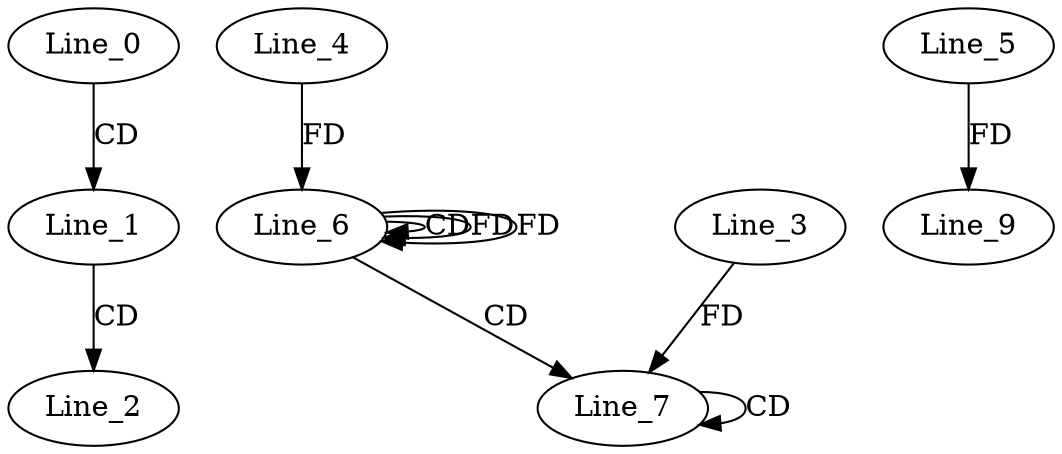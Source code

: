 digraph G {
  Line_0;
  Line_1;
  Line_2;
  Line_4;
  Line_6;
  Line_6;
  Line_6;
  Line_7;
  Line_7;
  Line_3;
  Line_5;
  Line_9;
  Line_0 -> Line_1 [ label="CD" ];
  Line_1 -> Line_2 [ label="CD" ];
  Line_4 -> Line_6 [ label="FD" ];
  Line_6 -> Line_6 [ label="CD" ];
  Line_6 -> Line_6 [ label="FD" ];
  Line_6 -> Line_7 [ label="CD" ];
  Line_7 -> Line_7 [ label="CD" ];
  Line_3 -> Line_7 [ label="FD" ];
  Line_5 -> Line_9 [ label="FD" ];
  Line_6 -> Line_6 [ label="FD" ];
}
